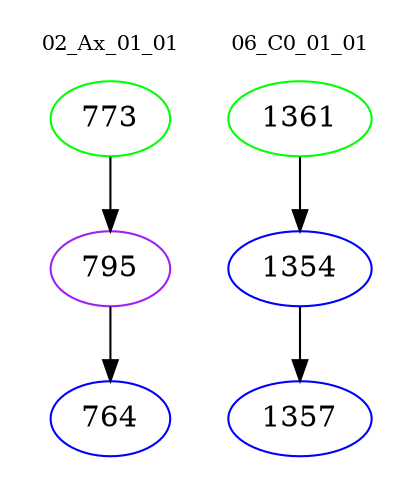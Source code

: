 digraph{
subgraph cluster_0 {
color = white
label = "02_Ax_01_01";
fontsize=10;
T0_773 [label="773", color="green"]
T0_773 -> T0_795 [color="black"]
T0_795 [label="795", color="purple"]
T0_795 -> T0_764 [color="black"]
T0_764 [label="764", color="blue"]
}
subgraph cluster_1 {
color = white
label = "06_C0_01_01";
fontsize=10;
T1_1361 [label="1361", color="green"]
T1_1361 -> T1_1354 [color="black"]
T1_1354 [label="1354", color="blue"]
T1_1354 -> T1_1357 [color="black"]
T1_1357 [label="1357", color="blue"]
}
}
